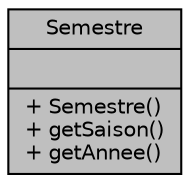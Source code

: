 digraph "Semestre"
{
  edge [fontname="Helvetica",fontsize="10",labelfontname="Helvetica",labelfontsize="10"];
  node [fontname="Helvetica",fontsize="10",shape=record];
  Node1 [label="{Semestre\n||+ Semestre()\l+ getSaison()\l+ getAnnee()\l}",height=0.2,width=0.4,color="black", fillcolor="grey75", style="filled" fontcolor="black"];
}
